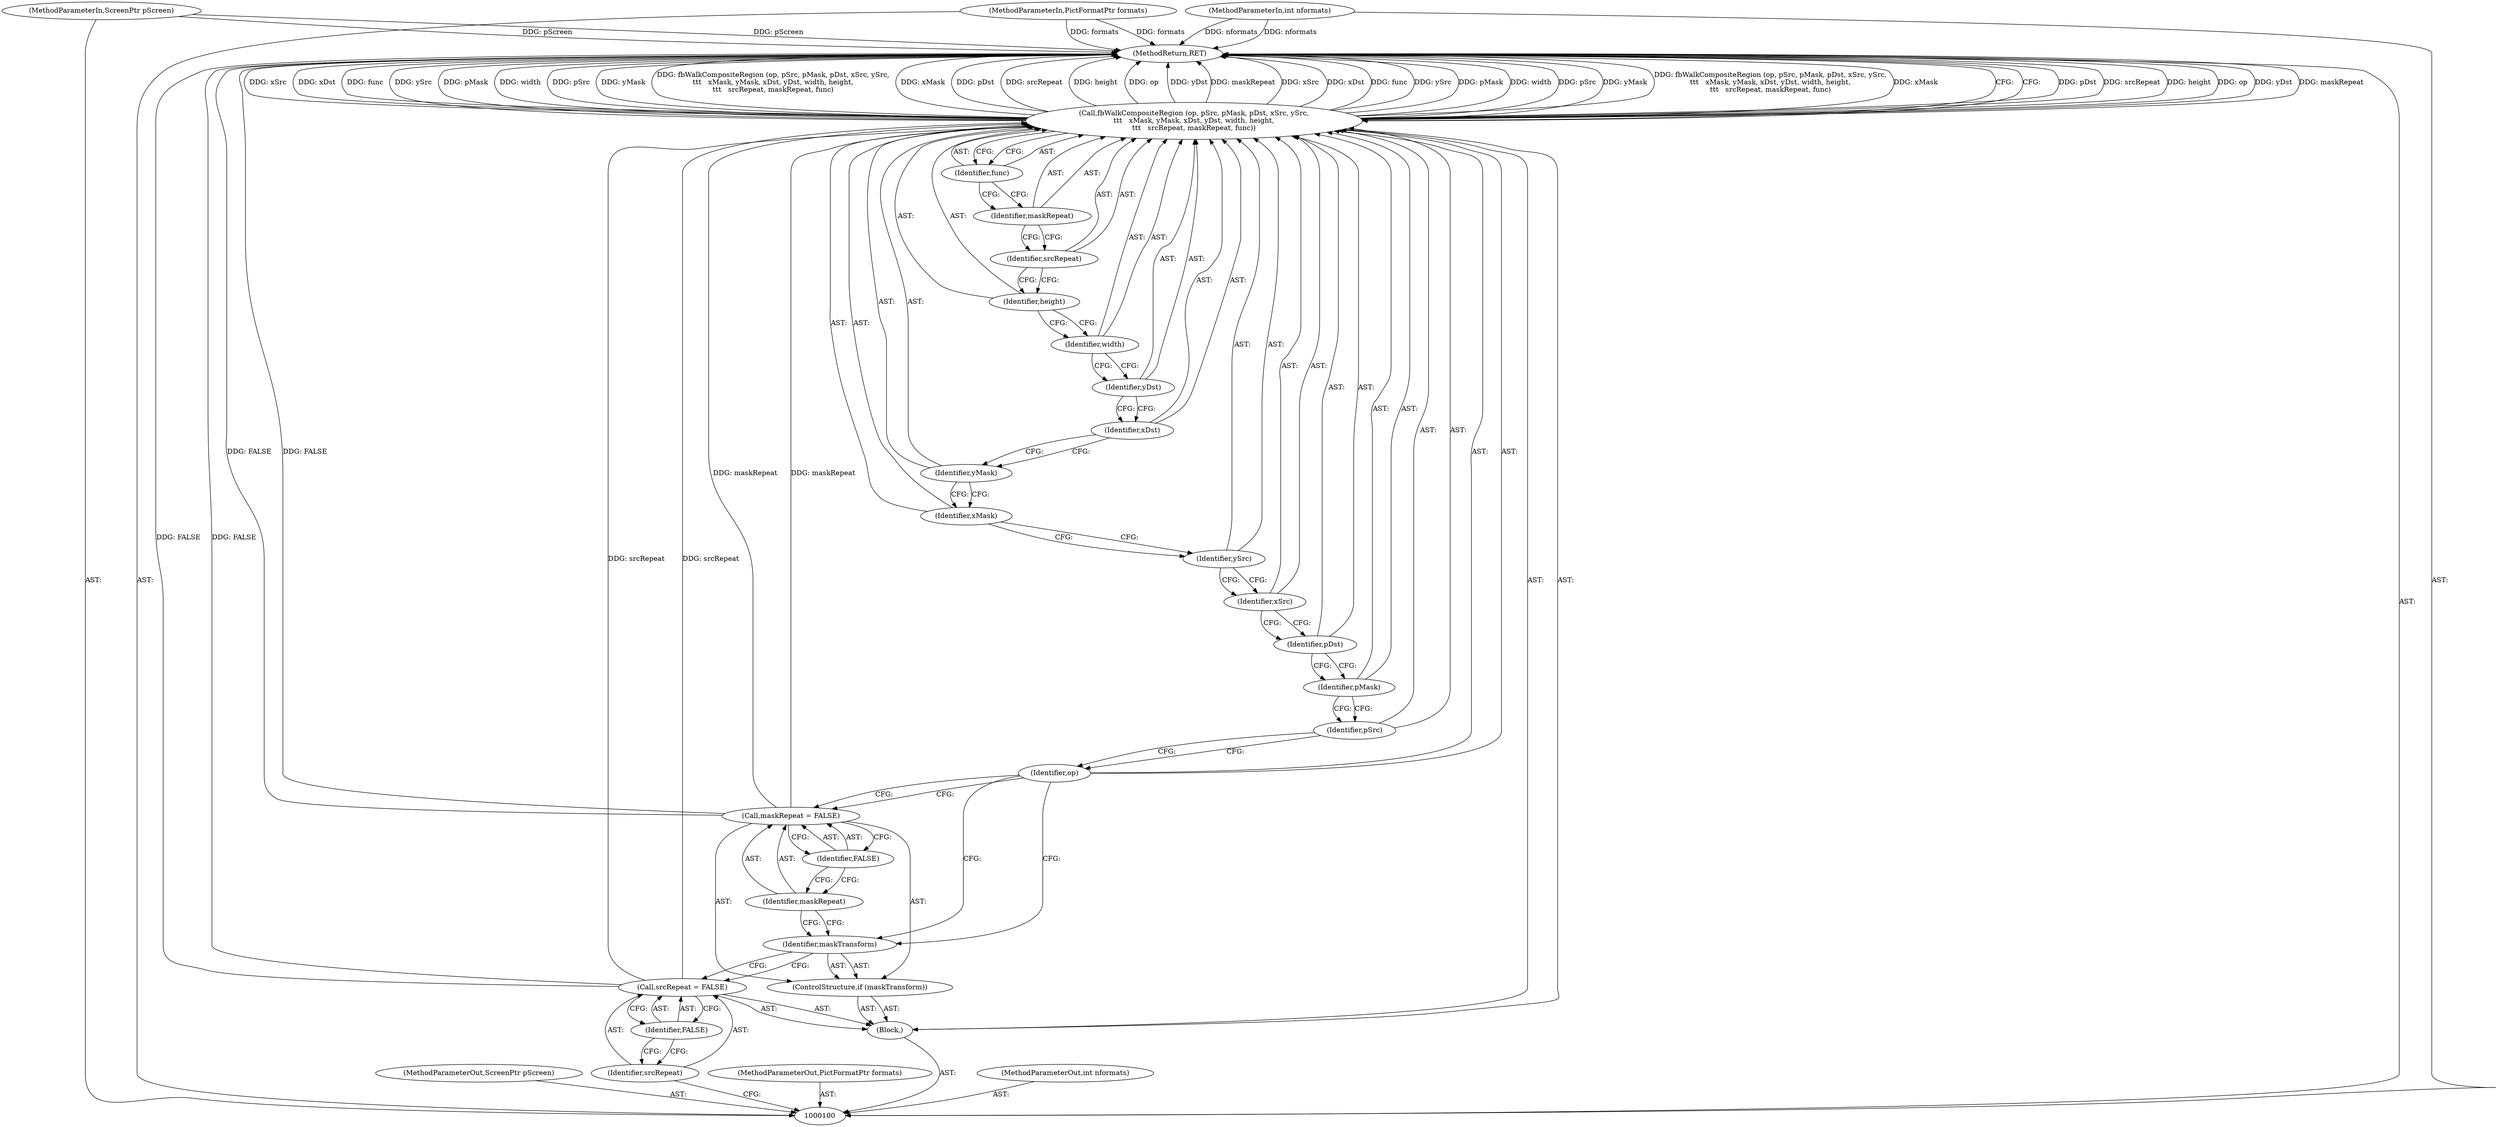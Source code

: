 digraph "0_xserver_d2f813f7db157fc83abc4b3726821c36ee7e40b1_1" {
"1000129" [label="(MethodReturn,RET)"];
"1000101" [label="(MethodParameterIn,ScreenPtr pScreen)"];
"1000159" [label="(MethodParameterOut,ScreenPtr pScreen)"];
"1000102" [label="(MethodParameterIn,PictFormatPtr formats)"];
"1000160" [label="(MethodParameterOut,PictFormatPtr formats)"];
"1000103" [label="(MethodParameterIn,int nformats)"];
"1000161" [label="(MethodParameterOut,int nformats)"];
"1000127" [label="(Identifier,maskRepeat)"];
"1000128" [label="(Identifier,func)"];
"1000126" [label="(Identifier,srcRepeat)"];
"1000104" [label="(Block,)"];
"1000107" [label="(Identifier,FALSE)"];
"1000105" [label="(Call,srcRepeat = FALSE)"];
"1000106" [label="(Identifier,srcRepeat)"];
"1000108" [label="(ControlStructure,if (maskTransform))"];
"1000109" [label="(Identifier,maskTransform)"];
"1000112" [label="(Identifier,FALSE)"];
"1000110" [label="(Call,maskRepeat = FALSE)"];
"1000111" [label="(Identifier,maskRepeat)"];
"1000114" [label="(Identifier,op)"];
"1000115" [label="(Identifier,pSrc)"];
"1000116" [label="(Identifier,pMask)"];
"1000113" [label="(Call,fbWalkCompositeRegion (op, pSrc, pMask, pDst, xSrc, ySrc,\n\t\t\t   xMask, yMask, xDst, yDst, width, height,\n\t\t\t   srcRepeat, maskRepeat, func))"];
"1000117" [label="(Identifier,pDst)"];
"1000118" [label="(Identifier,xSrc)"];
"1000119" [label="(Identifier,ySrc)"];
"1000121" [label="(Identifier,yMask)"];
"1000122" [label="(Identifier,xDst)"];
"1000123" [label="(Identifier,yDst)"];
"1000124" [label="(Identifier,width)"];
"1000125" [label="(Identifier,height)"];
"1000120" [label="(Identifier,xMask)"];
"1000129" -> "1000100"  [label="AST: "];
"1000129" -> "1000113"  [label="CFG: "];
"1000113" -> "1000129"  [label="DDG: pDst"];
"1000113" -> "1000129"  [label="DDG: srcRepeat"];
"1000113" -> "1000129"  [label="DDG: height"];
"1000113" -> "1000129"  [label="DDG: op"];
"1000113" -> "1000129"  [label="DDG: yDst"];
"1000113" -> "1000129"  [label="DDG: maskRepeat"];
"1000113" -> "1000129"  [label="DDG: xSrc"];
"1000113" -> "1000129"  [label="DDG: xDst"];
"1000113" -> "1000129"  [label="DDG: func"];
"1000113" -> "1000129"  [label="DDG: ySrc"];
"1000113" -> "1000129"  [label="DDG: pMask"];
"1000113" -> "1000129"  [label="DDG: width"];
"1000113" -> "1000129"  [label="DDG: pSrc"];
"1000113" -> "1000129"  [label="DDG: yMask"];
"1000113" -> "1000129"  [label="DDG: fbWalkCompositeRegion (op, pSrc, pMask, pDst, xSrc, ySrc,\n\t\t\t   xMask, yMask, xDst, yDst, width, height,\n\t\t\t   srcRepeat, maskRepeat, func)"];
"1000113" -> "1000129"  [label="DDG: xMask"];
"1000105" -> "1000129"  [label="DDG: FALSE"];
"1000103" -> "1000129"  [label="DDG: nformats"];
"1000102" -> "1000129"  [label="DDG: formats"];
"1000110" -> "1000129"  [label="DDG: FALSE"];
"1000101" -> "1000129"  [label="DDG: pScreen"];
"1000101" -> "1000100"  [label="AST: "];
"1000101" -> "1000129"  [label="DDG: pScreen"];
"1000159" -> "1000100"  [label="AST: "];
"1000102" -> "1000100"  [label="AST: "];
"1000102" -> "1000129"  [label="DDG: formats"];
"1000160" -> "1000100"  [label="AST: "];
"1000103" -> "1000100"  [label="AST: "];
"1000103" -> "1000129"  [label="DDG: nformats"];
"1000161" -> "1000100"  [label="AST: "];
"1000127" -> "1000113"  [label="AST: "];
"1000127" -> "1000126"  [label="CFG: "];
"1000128" -> "1000127"  [label="CFG: "];
"1000128" -> "1000113"  [label="AST: "];
"1000128" -> "1000127"  [label="CFG: "];
"1000113" -> "1000128"  [label="CFG: "];
"1000126" -> "1000113"  [label="AST: "];
"1000126" -> "1000125"  [label="CFG: "];
"1000127" -> "1000126"  [label="CFG: "];
"1000104" -> "1000100"  [label="AST: "];
"1000105" -> "1000104"  [label="AST: "];
"1000108" -> "1000104"  [label="AST: "];
"1000113" -> "1000104"  [label="AST: "];
"1000107" -> "1000105"  [label="AST: "];
"1000107" -> "1000106"  [label="CFG: "];
"1000105" -> "1000107"  [label="CFG: "];
"1000105" -> "1000104"  [label="AST: "];
"1000105" -> "1000107"  [label="CFG: "];
"1000106" -> "1000105"  [label="AST: "];
"1000107" -> "1000105"  [label="AST: "];
"1000109" -> "1000105"  [label="CFG: "];
"1000105" -> "1000129"  [label="DDG: FALSE"];
"1000105" -> "1000113"  [label="DDG: srcRepeat"];
"1000106" -> "1000105"  [label="AST: "];
"1000106" -> "1000100"  [label="CFG: "];
"1000107" -> "1000106"  [label="CFG: "];
"1000108" -> "1000104"  [label="AST: "];
"1000109" -> "1000108"  [label="AST: "];
"1000110" -> "1000108"  [label="AST: "];
"1000109" -> "1000108"  [label="AST: "];
"1000109" -> "1000105"  [label="CFG: "];
"1000111" -> "1000109"  [label="CFG: "];
"1000114" -> "1000109"  [label="CFG: "];
"1000112" -> "1000110"  [label="AST: "];
"1000112" -> "1000111"  [label="CFG: "];
"1000110" -> "1000112"  [label="CFG: "];
"1000110" -> "1000108"  [label="AST: "];
"1000110" -> "1000112"  [label="CFG: "];
"1000111" -> "1000110"  [label="AST: "];
"1000112" -> "1000110"  [label="AST: "];
"1000114" -> "1000110"  [label="CFG: "];
"1000110" -> "1000129"  [label="DDG: FALSE"];
"1000110" -> "1000113"  [label="DDG: maskRepeat"];
"1000111" -> "1000110"  [label="AST: "];
"1000111" -> "1000109"  [label="CFG: "];
"1000112" -> "1000111"  [label="CFG: "];
"1000114" -> "1000113"  [label="AST: "];
"1000114" -> "1000110"  [label="CFG: "];
"1000114" -> "1000109"  [label="CFG: "];
"1000115" -> "1000114"  [label="CFG: "];
"1000115" -> "1000113"  [label="AST: "];
"1000115" -> "1000114"  [label="CFG: "];
"1000116" -> "1000115"  [label="CFG: "];
"1000116" -> "1000113"  [label="AST: "];
"1000116" -> "1000115"  [label="CFG: "];
"1000117" -> "1000116"  [label="CFG: "];
"1000113" -> "1000104"  [label="AST: "];
"1000113" -> "1000128"  [label="CFG: "];
"1000114" -> "1000113"  [label="AST: "];
"1000115" -> "1000113"  [label="AST: "];
"1000116" -> "1000113"  [label="AST: "];
"1000117" -> "1000113"  [label="AST: "];
"1000118" -> "1000113"  [label="AST: "];
"1000119" -> "1000113"  [label="AST: "];
"1000120" -> "1000113"  [label="AST: "];
"1000121" -> "1000113"  [label="AST: "];
"1000122" -> "1000113"  [label="AST: "];
"1000123" -> "1000113"  [label="AST: "];
"1000124" -> "1000113"  [label="AST: "];
"1000125" -> "1000113"  [label="AST: "];
"1000126" -> "1000113"  [label="AST: "];
"1000127" -> "1000113"  [label="AST: "];
"1000128" -> "1000113"  [label="AST: "];
"1000129" -> "1000113"  [label="CFG: "];
"1000113" -> "1000129"  [label="DDG: pDst"];
"1000113" -> "1000129"  [label="DDG: srcRepeat"];
"1000113" -> "1000129"  [label="DDG: height"];
"1000113" -> "1000129"  [label="DDG: op"];
"1000113" -> "1000129"  [label="DDG: yDst"];
"1000113" -> "1000129"  [label="DDG: maskRepeat"];
"1000113" -> "1000129"  [label="DDG: xSrc"];
"1000113" -> "1000129"  [label="DDG: xDst"];
"1000113" -> "1000129"  [label="DDG: func"];
"1000113" -> "1000129"  [label="DDG: ySrc"];
"1000113" -> "1000129"  [label="DDG: pMask"];
"1000113" -> "1000129"  [label="DDG: width"];
"1000113" -> "1000129"  [label="DDG: pSrc"];
"1000113" -> "1000129"  [label="DDG: yMask"];
"1000113" -> "1000129"  [label="DDG: fbWalkCompositeRegion (op, pSrc, pMask, pDst, xSrc, ySrc,\n\t\t\t   xMask, yMask, xDst, yDst, width, height,\n\t\t\t   srcRepeat, maskRepeat, func)"];
"1000113" -> "1000129"  [label="DDG: xMask"];
"1000105" -> "1000113"  [label="DDG: srcRepeat"];
"1000110" -> "1000113"  [label="DDG: maskRepeat"];
"1000117" -> "1000113"  [label="AST: "];
"1000117" -> "1000116"  [label="CFG: "];
"1000118" -> "1000117"  [label="CFG: "];
"1000118" -> "1000113"  [label="AST: "];
"1000118" -> "1000117"  [label="CFG: "];
"1000119" -> "1000118"  [label="CFG: "];
"1000119" -> "1000113"  [label="AST: "];
"1000119" -> "1000118"  [label="CFG: "];
"1000120" -> "1000119"  [label="CFG: "];
"1000121" -> "1000113"  [label="AST: "];
"1000121" -> "1000120"  [label="CFG: "];
"1000122" -> "1000121"  [label="CFG: "];
"1000122" -> "1000113"  [label="AST: "];
"1000122" -> "1000121"  [label="CFG: "];
"1000123" -> "1000122"  [label="CFG: "];
"1000123" -> "1000113"  [label="AST: "];
"1000123" -> "1000122"  [label="CFG: "];
"1000124" -> "1000123"  [label="CFG: "];
"1000124" -> "1000113"  [label="AST: "];
"1000124" -> "1000123"  [label="CFG: "];
"1000125" -> "1000124"  [label="CFG: "];
"1000125" -> "1000113"  [label="AST: "];
"1000125" -> "1000124"  [label="CFG: "];
"1000126" -> "1000125"  [label="CFG: "];
"1000120" -> "1000113"  [label="AST: "];
"1000120" -> "1000119"  [label="CFG: "];
"1000121" -> "1000120"  [label="CFG: "];
}
